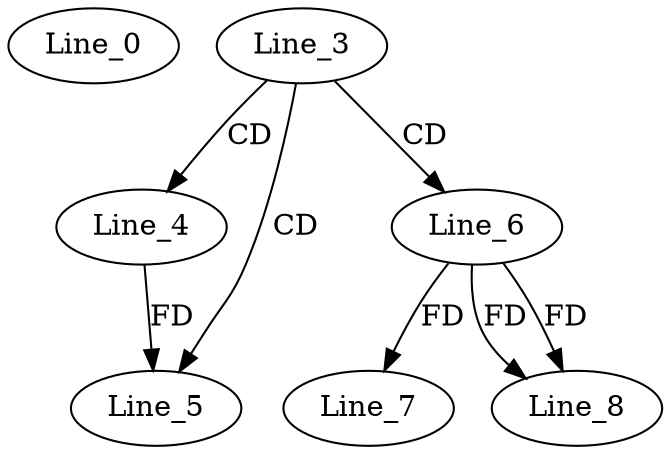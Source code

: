 digraph G {
  Line_0;
  Line_3;
  Line_4;
  Line_5;
  Line_6;
  Line_7;
  Line_8;
  Line_8;
  Line_3 -> Line_4 [ label="CD" ];
  Line_3 -> Line_5 [ label="CD" ];
  Line_4 -> Line_5 [ label="FD" ];
  Line_3 -> Line_6 [ label="CD" ];
  Line_6 -> Line_7 [ label="FD" ];
  Line_6 -> Line_8 [ label="FD" ];
  Line_6 -> Line_8 [ label="FD" ];
}

